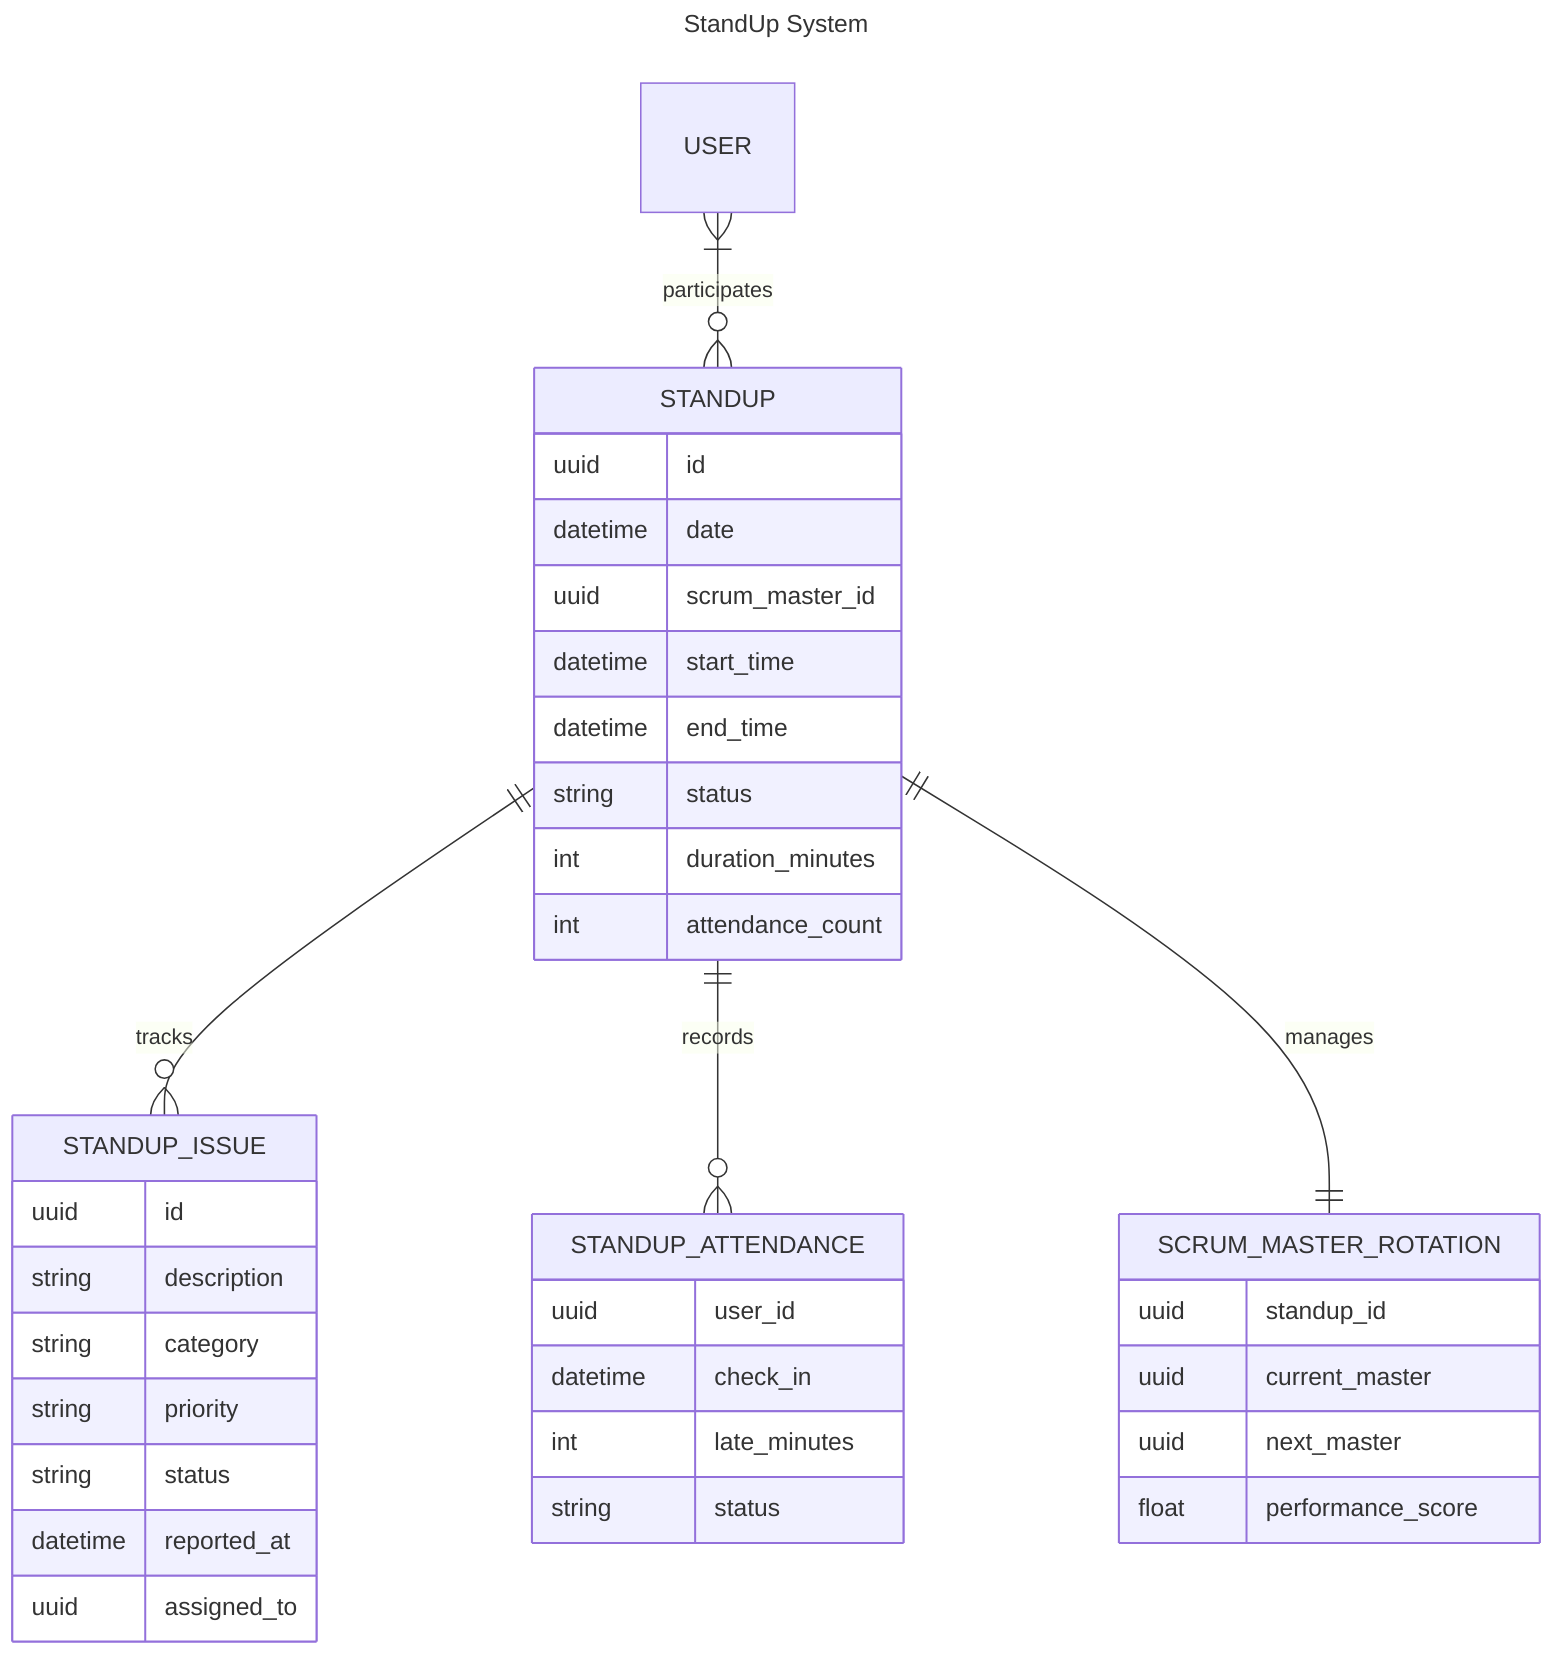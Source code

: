 ---
title: StandUp System
---
erDiagram
    STANDUP {
        uuid id
        datetime date
        uuid scrum_master_id
        datetime start_time
        datetime end_time
        string status
        int duration_minutes
        int attendance_count
    }

    STANDUP_ISSUE {
        uuid id
        string description
        string category
        string priority
        string status
        datetime reported_at
        uuid assigned_to
    }

    STANDUP_ATTENDANCE {
        uuid user_id
        datetime check_in
        int late_minutes
        string status
    }

    SCRUM_MASTER_ROTATION {
        uuid standup_id
        uuid current_master
        uuid next_master
        float performance_score
    }

    STANDUP ||--o{ STANDUP_ISSUE : tracks
    STANDUP ||--o{ STANDUP_ATTENDANCE : records
    STANDUP ||--|| SCRUM_MASTER_ROTATION : manages
    USER }|--o{ STANDUP : participates